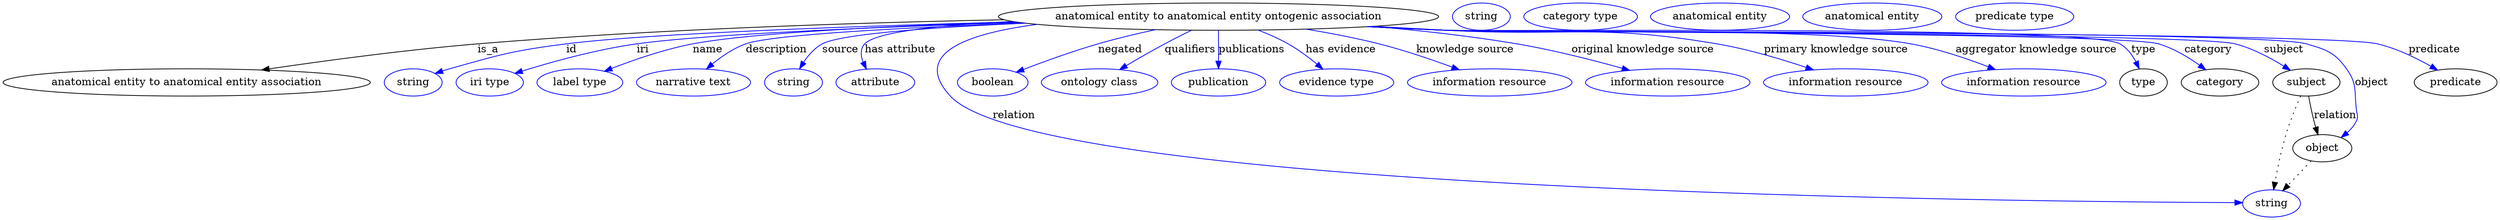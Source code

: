 digraph {
	graph [bb="0,0,2680.4,283"];
	node [label="\N"];
	"anatomical entity to anatomical entity ontogenic association"	[height=0.5,
		label="anatomical entity to anatomical entity ontogenic association",
		pos="1304.5,265",
		width=6.2106];
	"anatomical entity to anatomical entity association"	[height=0.5,
		pos="186.53,178",
		width=5.1815];
	"anatomical entity to anatomical entity ontogenic association" -> "anatomical entity to anatomical entity association"	[label=is_a,
		lp="504.53,221.5",
		pos="e,264.74,194.36 1085,261.54 921.56,258.01 693.13,249.49 493.53,229 419.37,221.39 335.91,207.44 274.75,196.21"];
	id	[color=blue,
		height=0.5,
		label=string,
		pos="421.53,178",
		width=0.84854];
	"anatomical entity to anatomical entity ontogenic association" -> id	[color=blue,
		label=id,
		lp="597.03,221.5",
		pos="e,444.99,189.68 1096.3,258.38 921.27,252.8 685.22,243.05 591.53,229 532.58,220.16 518.02,215.05 461.53,196 459.16,195.2 456.72,194.32 \
454.28,193.39",
		style=solid];
	iri	[color=blue,
		height=0.5,
		label="iri type",
		pos="506.53,178",
		width=1.011];
	"anatomical entity to anatomical entity ontogenic association" -> iri	[color=blue,
		label=iri,
		lp="676.03,221.5",
		pos="e,533.97,189.88 1100.4,257.6 946.74,251.87 749.52,242.32 669.53,229 625.21,221.62 576.14,205.41 543.54,193.44",
		style=solid];
	name	[color=blue,
		height=0.5,
		label="label type",
		pos="606.53,178",
		width=1.2638];
	"anatomical entity to anatomical entity ontogenic association" -> name	[color=blue,
		label=name,
		lp="747.03,221.5",
		pos="e,633.53,192.73 1097.2,258.25 962.24,253.18 799.12,244.17 731.53,229 700.53,222.04 667.2,208.37 642.76,197.08",
		style=solid];
	description	[color=blue,
		height=0.5,
		label="narrative text",
		pos="727.53,178",
		width=1.6068];
	"anatomical entity to anatomical entity ontogenic association" -> description	[color=blue,
		label=description,
		lp="821.03,221.5",
		pos="e,742.64,195.41 1084.2,261.9 969.91,258.25 843.39,249.47 790.53,229 775.55,223.2 761.31,212.51 750.17,202.5",
		style=solid];
	source	[color=blue,
		height=0.5,
		label=string,
		pos="833.53,178",
		width=0.84854];
	"anatomical entity to anatomical entity ontogenic association" -> source	[color=blue,
		label=source,
		lp="889.53,221.5",
		pos="e,841.35,195.49 1112.9,255.7 1007.4,249.85 893.32,240.93 871.53,229 861.24,223.37 852.89,213.63 846.66,204.25",
		style=solid];
	"has attribute"	[color=blue,
		height=0.5,
		label=attribute,
		pos="922.53,178",
		width=1.1193];
	"anatomical entity to anatomical entity ontogenic association" -> "has attribute"	[color=blue,
		label="has attribute",
		lp="950.03,221.5",
		pos="e,914.53,195.87 1101.5,257.4 1014.7,252.44 930.09,243.84 916.53,229 910.83,222.76 910.29,214.1 911.83,205.74",
		style=solid];
	relation	[color=blue,
		height=0.5,
		label=string,
		pos="2430.5,18",
		width=0.84854];
	"anatomical entity to anatomical entity ontogenic association" -> relation	[color=blue,
		label=relation,
		lp="1096.5,134.5",
		pos="e,2399.9,19.632 1138.2,252.95 1046.3,240.67 959.96,214.74 1009.5,160 1104.8,54.802 2166.7,24.984 2389.6,19.864",
		style=solid];
	negated	[color=blue,
		height=0.5,
		label=boolean,
		pos="1056.5,178",
		width=1.0652];
	"anatomical entity to anatomical entity ontogenic association" -> negated	[color=blue,
		label=negated,
		lp="1202,221.5",
		pos="e,1083.8,190.98 1241.7,247.68 1222,242.18 1200.2,235.73 1180.5,229 1150.7,218.8 1117.6,205.33 1093.1,194.94",
		style=solid];
	qualifiers	[color=blue,
		height=0.5,
		label="ontology class",
		pos="1174.5,178",
		width=1.7151];
	"anatomical entity to anatomical entity ontogenic association" -> qualifiers	[color=blue,
		label=qualifiers,
		lp="1275,221.5",
		pos="e,1198.1,194.89 1277.6,247.02 1268.6,241.34 1258.6,234.93 1249.5,229 1235.3,219.75 1219.7,209.38 1206.4,200.49",
		style=solid];
	publications	[color=blue,
		height=0.5,
		label=publication,
		pos="1304.5,178",
		width=1.3902];
	"anatomical entity to anatomical entity ontogenic association" -> publications	[color=blue,
		label=publications,
		lp="1338,221.5",
		pos="e,1304.5,196.18 1304.5,246.8 1304.5,235.16 1304.5,219.55 1304.5,206.24",
		style=solid];
	"has evidence"	[color=blue,
		height=0.5,
		label="evidence type",
		pos="1432.5,178",
		width=1.661];
	"anatomical entity to anatomical entity ontogenic association" -> "has evidence"	[color=blue,
		label="has evidence",
		lp="1429.5,221.5",
		pos="e,1416,195.57 1343.1,247.24 1353.9,241.95 1365.5,235.72 1375.5,229 1387.1,221.27 1398.8,211.39 1408.6,202.46",
		style=solid];
	"knowledge source"	[color=blue,
		height=0.5,
		label="information resource",
		pos="1595.5,178",
		width=2.3651];
	"anatomical entity to anatomical entity ontogenic association" -> "knowledge source"	[color=blue,
		label="knowledge source",
		lp="1561,221.5",
		pos="e,1560.8,194.48 1390.8,248.38 1416,243.06 1443.6,236.52 1468.5,229 1496.7,220.52 1527.4,208.52 1551.5,198.4",
		style=solid];
	"original knowledge source"	[color=blue,
		height=0.5,
		label="information resource",
		pos="1783.5,178",
		width=2.3651];
	"anatomical entity to anatomical entity ontogenic association" -> "original knowledge source"	[color=blue,
		label="original knowledge source",
		lp="1744,221.5",
		pos="e,1741.3,193.73 1459.1,251.93 1509,246.6 1564.4,239.17 1614.5,229 1654.3,220.93 1698.3,207.78 1731.4,196.99",
		style=solid];
	"primary knowledge source"	[color=blue,
		height=0.5,
		label="information resource",
		pos="1971.5,178",
		width=2.3651];
	"anatomical entity to anatomical entity ontogenic association" -> "primary knowledge source"	[color=blue,
		label="primary knowledge source",
		lp="1948.5,221.5",
		pos="e,1934.4,194.27 1462.4,252.22 1487.2,250.43 1512.6,248.64 1536.5,247 1662.7,238.38 1696.4,253.08 1820.5,229 1856.3,222.06 1895.4,\
208.97 1924.8,197.93",
		style=solid];
	"aggregator knowledge source"	[color=blue,
		height=0.5,
		label="information resource",
		pos="2159.5,178",
		width=2.3651];
	"anatomical entity to anatomical entity ontogenic association" -> "aggregator knowledge source"	[color=blue,
		label="aggregator knowledge source",
		lp="2158.5,221.5",
		pos="e,2126.5,194.71 1458.6,251.92 1484.6,250.11 1511.3,248.39 1536.5,247 1645.1,241.03 1918.9,250.28 2025.5,229 2057.2,222.69 2091.2,\
209.91 2117.1,198.85",
		style=solid];
	type	[height=0.5,
		pos="2289.5,178",
		width=0.75];
	"anatomical entity to anatomical entity ontogenic association" -> type	[color=blue,
		label=type,
		lp="2276.5,221.5",
		pos="e,2279.8,194.82 1456.7,251.81 1483.3,249.97 1510.7,248.27 1536.5,247 1575.7,245.07 2206.7,245.03 2242.5,229 2254.9,223.45 2265.6,\
212.92 2273.6,202.95",
		style=solid];
	category	[height=0.5,
		pos="2375.5,178",
		width=1.1374];
	"anatomical entity to anatomical entity ontogenic association" -> category	[color=blue,
		label=category,
		lp="2350,221.5",
		pos="e,2356.8,194.23 1456.7,251.77 1483.3,249.94 1510.7,248.25 1536.5,247 1620.5,242.93 2211.9,252.46 2292.5,229 2312.7,223.15 2332.8,\
211.16 2348.3,200.38",
		style=solid];
	subject	[height=0.5,
		pos="2470.5,178",
		width=0.99297];
	"anatomical entity to anatomical entity ontogenic association" -> subject	[color=blue,
		label=subject,
		lp="2435,221.5",
		pos="e,2450.7,193.3 1456.1,251.76 1482.9,249.92 1510.5,248.23 1536.5,247 1629.9,242.58 2287.1,252.79 2377.5,229 2400.6,222.92 2424.3,\
210.08 2442,198.93",
		style=solid];
	object	[height=0.5,
		pos="2490.5,91",
		width=0.9027];
	"anatomical entity to anatomical entity ontogenic association" -> object	[color=blue,
		label=object,
		lp="2542.5,178",
		pos="e,2510.3,105.43 1455.8,251.74 1482.7,249.9 1510.4,248.21 1536.5,247 1638.9,242.25 2359.8,256.54 2458.5,229 2486.7,221.13 2498.2,\
219.61 2515.5,196 2530.1,176.17 2524.9,166.44 2527.5,142 2528.3,135.37 2530.2,133.12 2527.5,127 2525.3,121.72 2521.8,116.87 2517.8,\
112.56",
		style=solid];
	predicate	[height=0.5,
		pos="2637.5,178",
		width=1.1916];
	"anatomical entity to anatomical entity ontogenic association" -> predicate	[color=blue,
		label=predicate,
		lp="2614.5,221.5",
		pos="e,2619,194.51 1455.8,251.7 1482.7,249.86 1510.4,248.19 1536.5,247 1593.2,244.43 2502.1,244.95 2556.5,229 2576.2,223.24 2595.7,211.37 \
2610.7,200.64",
		style=solid];
	association_type	[color=blue,
		height=0.5,
		label=string,
		pos="1576.5,265",
		width=0.84854];
	association_category	[color=blue,
		height=0.5,
		label="category type",
		pos="1683.5,265",
		width=1.6249];
	subject -> relation	[pos="e,2433.6,36.027 2464.8,160.08 2460.3,146.39 2454.1,126.58 2449.5,109 2444.1,88.036 2439.1,64.025 2435.6,46.079",
		style=dotted];
	subject -> object	[label=relation,
		lp="2502.5,134.5",
		pos="e,2486.6,108.89 2474.6,159.8 2477.3,148.09 2481,132.34 2484.2,118.97"];
	"anatomical entity to anatomical entity ontogenic association_subject"	[color=blue,
		height=0.5,
		label="anatomical entity",
		pos="1832.5,265",
		width=2.004];
	object -> relation	[pos="e,2443.8,34.713 2477.2,74.243 2469.4,64.959 2459.3,53.033 2450.5,42.64",
		style=dotted];
	"anatomical entity to anatomical entity ontogenic association_object"	[color=blue,
		height=0.5,
		label="anatomical entity",
		pos="1994.5,265",
		width=2.004];
	"anatomical entity to anatomical entity ontogenic association_predicate"	[color=blue,
		height=0.5,
		label="predicate type",
		pos="2145.5,265",
		width=1.679];
}
